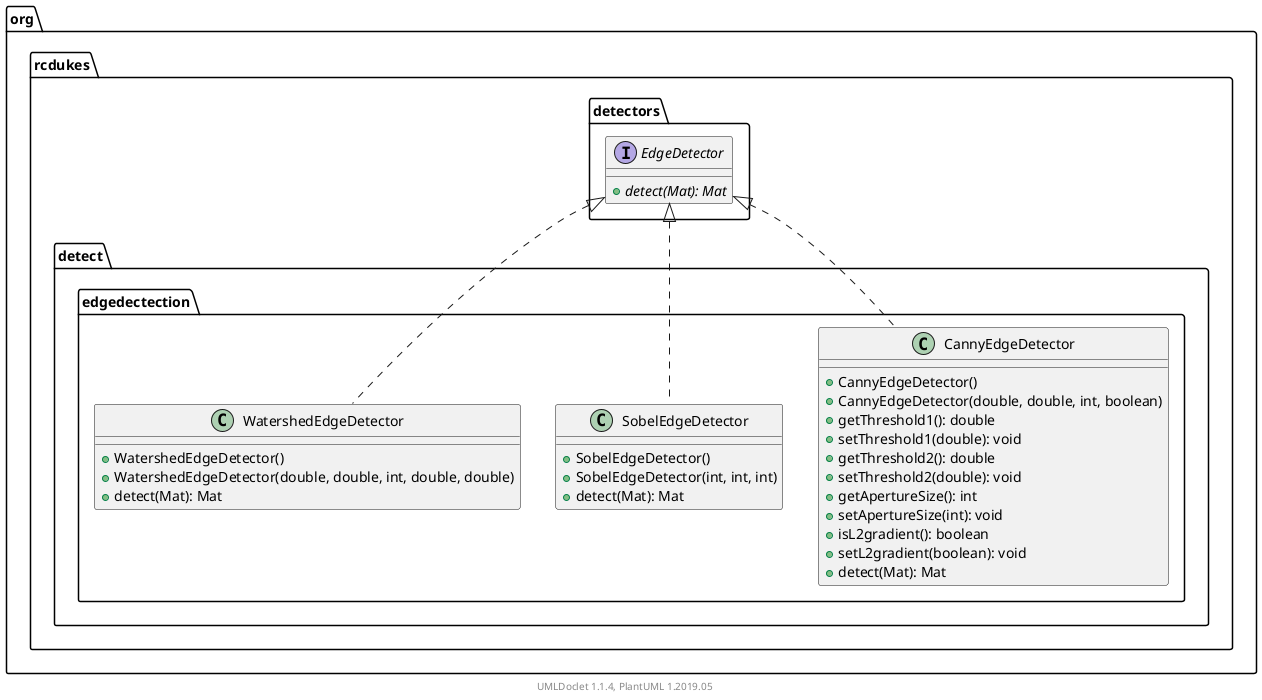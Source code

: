 @startuml

    namespace org.rcdukes.detect.edgedectection {

        class CannyEdgeDetector [[CannyEdgeDetector.html]] {
            +CannyEdgeDetector()
            +CannyEdgeDetector(double, double, int, boolean)
            +getThreshold1(): double
            +setThreshold1(double): void
            +getThreshold2(): double
            +setThreshold2(double): void
            +getApertureSize(): int
            +setApertureSize(int): void
            +isL2gradient(): boolean
            +setL2gradient(boolean): void
            +detect(Mat): Mat
        }

        class SobelEdgeDetector [[SobelEdgeDetector.html]] {
            +SobelEdgeDetector()
            +SobelEdgeDetector(int, int, int)
            +detect(Mat): Mat
        }

        class WatershedEdgeDetector [[WatershedEdgeDetector.html]] {
            +WatershedEdgeDetector()
            +WatershedEdgeDetector(double, double, int, double, double)
            +detect(Mat): Mat
        }

        interface org.rcdukes.detectors.EdgeDetector {
            {abstract} +detect(Mat): Mat
        }
        org.rcdukes.detectors.EdgeDetector <|.. CannyEdgeDetector

        org.rcdukes.detectors.EdgeDetector <|.. SobelEdgeDetector

        org.rcdukes.detectors.EdgeDetector <|.. WatershedEdgeDetector

    }


    center footer UMLDoclet 1.1.4, PlantUML 1.2019.05
@enduml
